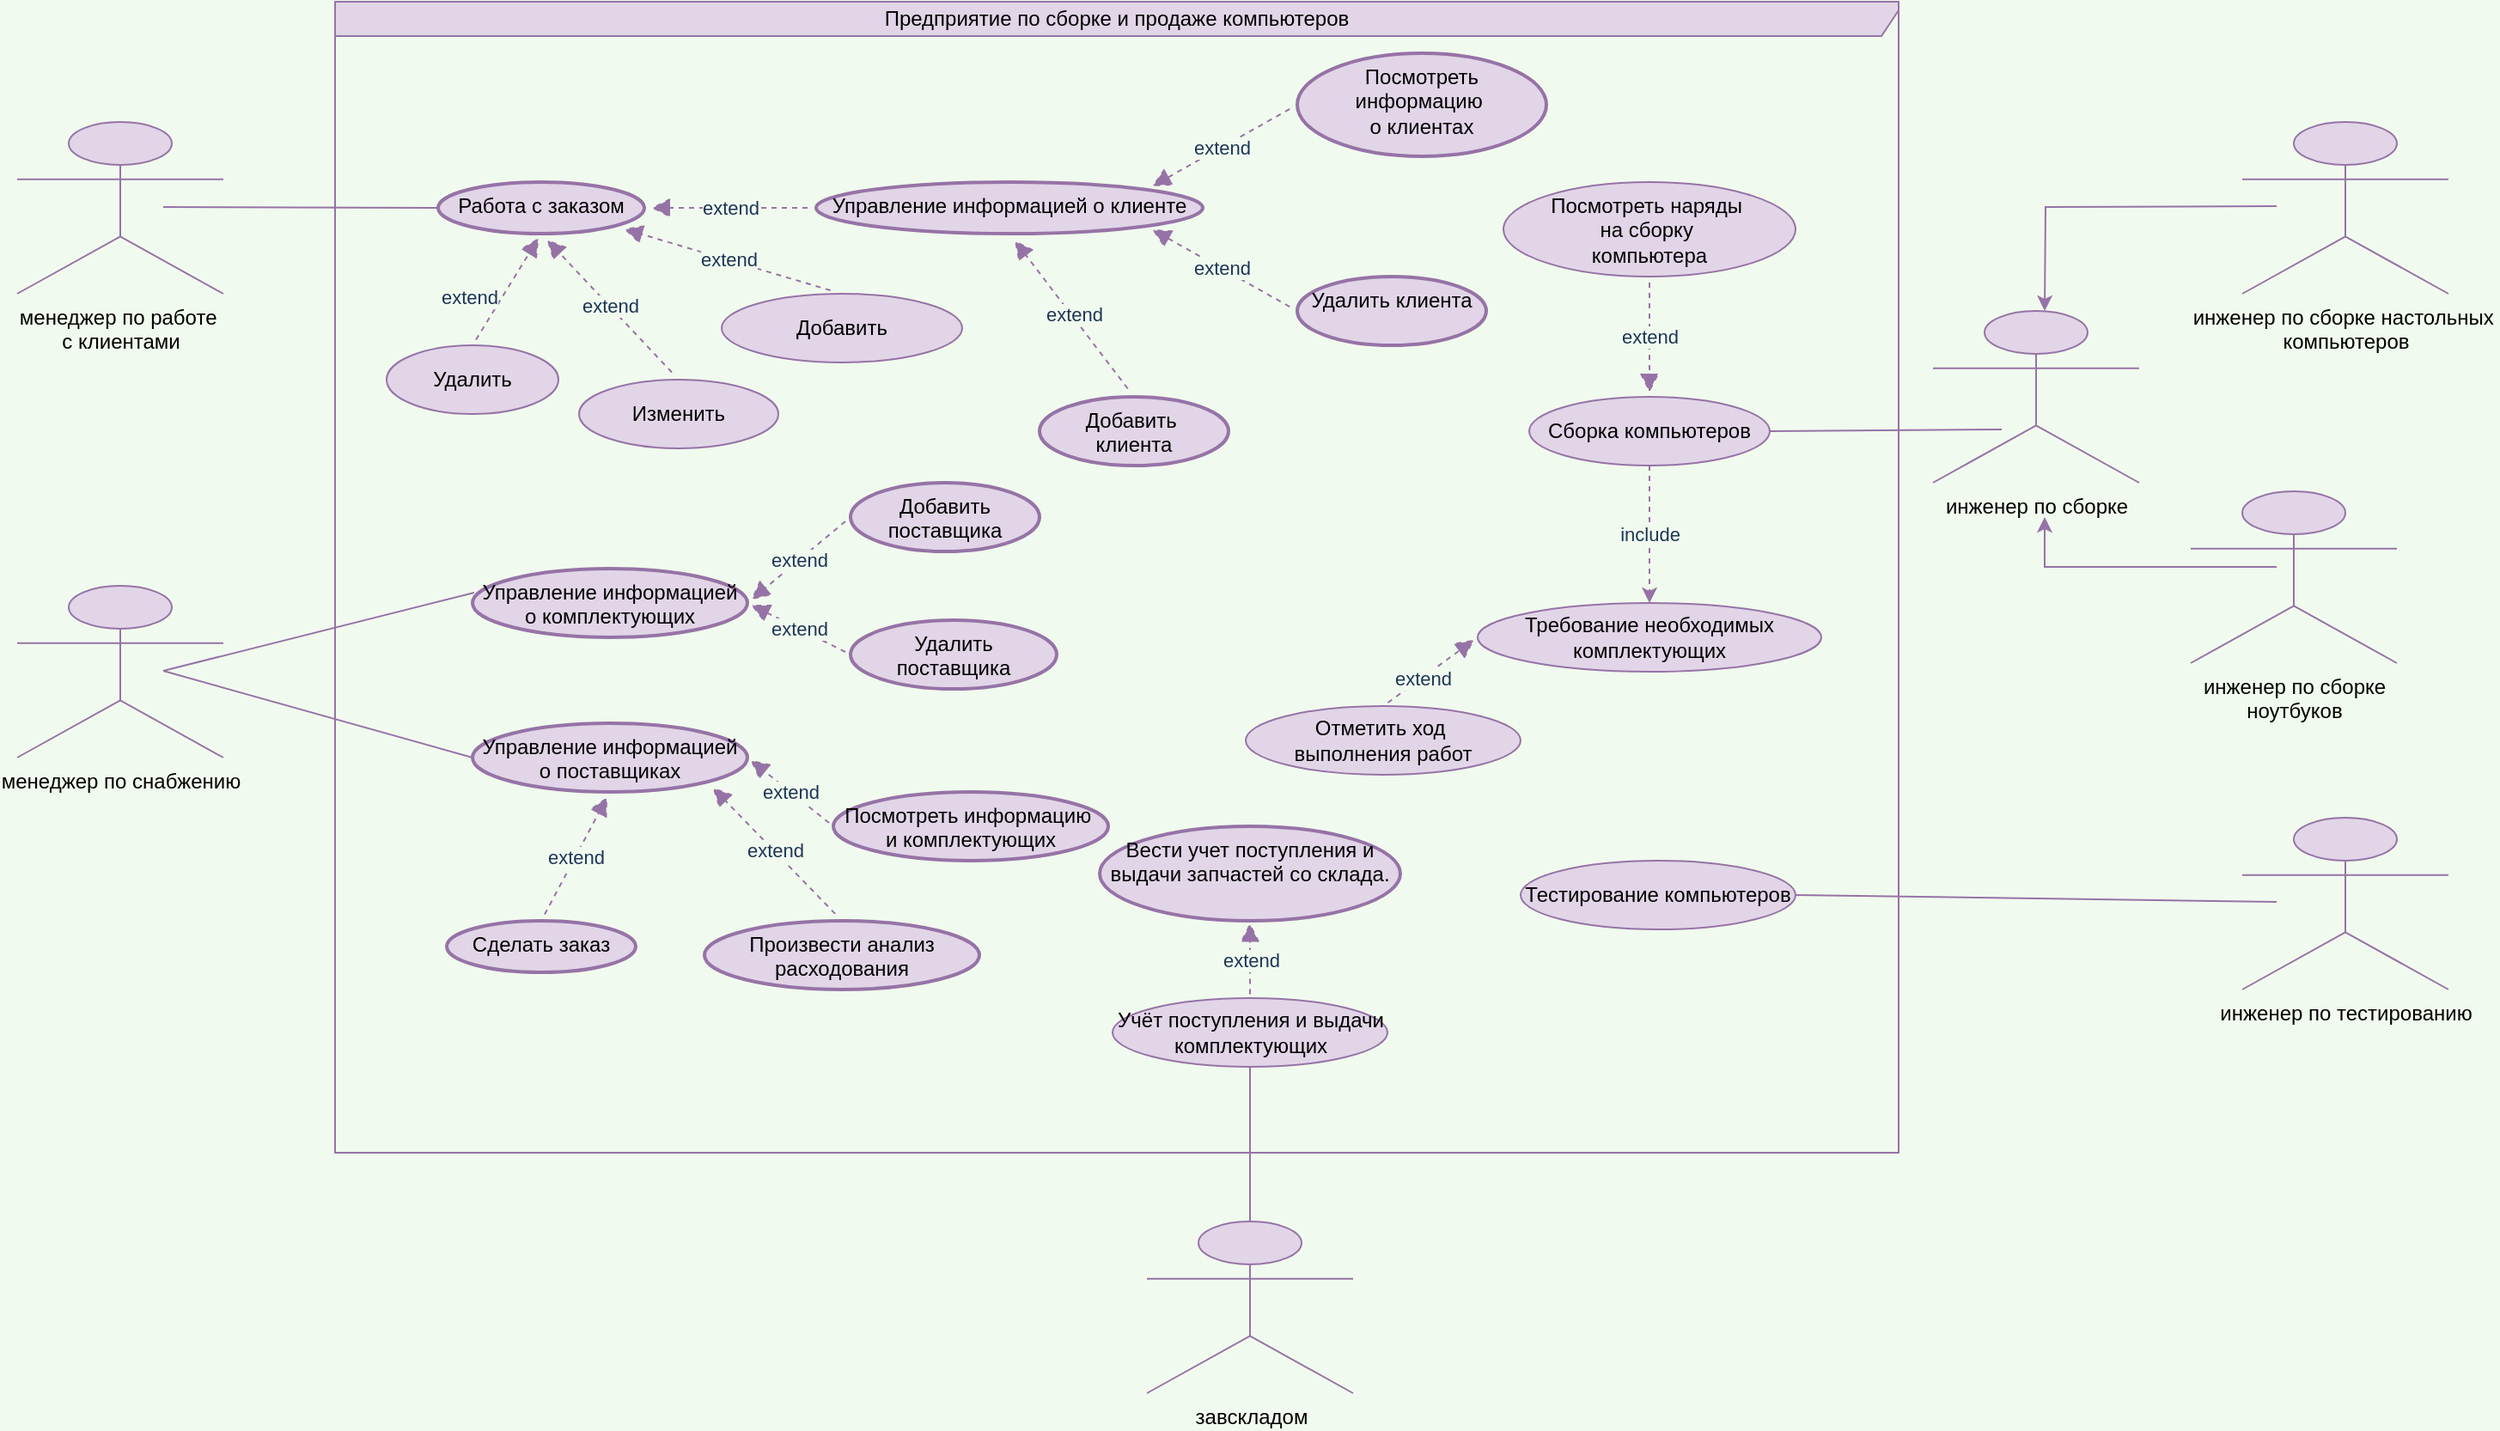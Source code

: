 <mxfile version="20.3.6" type="github">
  <diagram id="k5wyYjGERT3Cw6BcjE0S" name="Страница 1">
    <mxGraphModel dx="2475" dy="1418" grid="1" gridSize="10" guides="1" tooltips="1" connect="1" arrows="1" fold="1" page="1" pageScale="1" pageWidth="827" pageHeight="1169" background="#F1FAEE" math="0" shadow="0">
      <root>
        <mxCell id="0" />
        <mxCell id="1" parent="0" />
        <mxCell id="Izv4QbxVFtai4o18FziW-4" value="Работа с заказом" style="ellipse;whiteSpace=wrap;html=1;verticalAlign=top;strokeWidth=2;fillColor=#e1d5e7;strokeColor=#9673a6;rounded=0;" parent="1" vertex="1">
          <mxGeometry x="290" y="125" width="120" height="30" as="geometry" />
        </mxCell>
        <mxCell id="Izv4QbxVFtai4o18FziW-6" value="Управление информацией о клиенте" style="ellipse;whiteSpace=wrap;html=1;verticalAlign=top;strokeWidth=2;fillColor=#e1d5e7;strokeColor=#9673a6;rounded=0;" parent="1" vertex="1">
          <mxGeometry x="510" y="125" width="225" height="30" as="geometry" />
        </mxCell>
        <mxCell id="Izv4QbxVFtai4o18FziW-8" value="Управление информацией о поставщиках" style="ellipse;whiteSpace=wrap;html=1;verticalAlign=top;strokeWidth=2;fillColor=#e1d5e7;strokeColor=#9673a6;rounded=0;" parent="1" vertex="1">
          <mxGeometry x="310" y="440" width="160" height="40" as="geometry" />
        </mxCell>
        <mxCell id="Izv4QbxVFtai4o18FziW-10" value="Управление информацией о комплектующих" style="ellipse;whiteSpace=wrap;html=1;verticalAlign=top;strokeWidth=2;fillColor=#e1d5e7;strokeColor=#9673a6;rounded=0;" parent="1" vertex="1">
          <mxGeometry x="310" y="350" width="160" height="40" as="geometry" />
        </mxCell>
        <mxCell id="Izv4QbxVFtai4o18FziW-14" value="extend" style="shape=mxgraph.lean_mapping.manual_info_flow_edge;html=1;rounded=0;exitX=0;exitY=0.5;exitDx=0;exitDy=0;entryX=1;entryY=0.5;entryDx=0;entryDy=0;dashed=1;strokeColor=#9673a6;fontColor=#1D3557;labelBackgroundColor=#F1FAEE;fillColor=#e1d5e7;" parent="1" source="Izv4QbxVFtai4o18FziW-6" target="Izv4QbxVFtai4o18FziW-4" edge="1">
          <mxGeometry width="100" height="100" relative="1" as="geometry">
            <mxPoint x="364" y="145" as="sourcePoint" />
            <mxPoint x="464" y="45" as="targetPoint" />
          </mxGeometry>
        </mxCell>
        <mxCell id="Izv4QbxVFtai4o18FziW-15" value="" style="endArrow=none;html=1;rounded=0;entryX=0;entryY=0.5;entryDx=0;entryDy=0;exitX=1;exitY=0.495;exitDx=0;exitDy=0;exitPerimeter=0;strokeColor=#9673a6;fontColor=#1D3557;labelBackgroundColor=#F1FAEE;fillColor=#e1d5e7;" parent="1" target="Izv4QbxVFtai4o18FziW-4" edge="1">
          <mxGeometry width="50" height="50" relative="1" as="geometry">
            <mxPoint x="130" y="139.5" as="sourcePoint" />
            <mxPoint x="245" y="155" as="targetPoint" />
          </mxGeometry>
        </mxCell>
        <mxCell id="Izv4QbxVFtai4o18FziW-16" value="" style="endArrow=none;html=1;rounded=0;entryX=0;entryY=0.5;entryDx=0;entryDy=0;exitX=1;exitY=0.495;exitDx=0;exitDy=0;exitPerimeter=0;strokeColor=#9673a6;fontColor=#1D3557;labelBackgroundColor=#F1FAEE;fillColor=#e1d5e7;" parent="1" target="Izv4QbxVFtai4o18FziW-8" edge="1">
          <mxGeometry width="50" height="50" relative="1" as="geometry">
            <mxPoint x="130" y="409.5" as="sourcePoint" />
            <mxPoint x="270" y="300" as="targetPoint" />
          </mxGeometry>
        </mxCell>
        <mxCell id="Izv4QbxVFtai4o18FziW-17" value="" style="endArrow=none;html=1;rounded=0;exitX=1;exitY=0.495;exitDx=0;exitDy=0;exitPerimeter=0;entryX=0.006;entryY=0.35;entryDx=0;entryDy=0;entryPerimeter=0;strokeColor=#9673a6;fontColor=#1D3557;labelBackgroundColor=#F1FAEE;fillColor=#e1d5e7;" parent="1" target="Izv4QbxVFtai4o18FziW-10" edge="1">
          <mxGeometry width="50" height="50" relative="1" as="geometry">
            <mxPoint x="130" y="409.5" as="sourcePoint" />
            <mxPoint x="440" y="280" as="targetPoint" />
          </mxGeometry>
        </mxCell>
        <mxCell id="Izv4QbxVFtai4o18FziW-18" value="Учёт поступления и выдачи комплектующих" style="ellipse;whiteSpace=wrap;html=1;fillColor=#e1d5e7;strokeColor=#9673a6;rounded=0;" parent="1" vertex="1">
          <mxGeometry x="682.5" y="600" width="160" height="40" as="geometry" />
        </mxCell>
        <mxCell id="Izv4QbxVFtai4o18FziW-19" value="" style="endArrow=none;html=1;rounded=0;entryX=0.5;entryY=1;entryDx=0;entryDy=0;exitX=0.5;exitY=0;exitDx=0;exitDy=0;exitPerimeter=0;strokeColor=#9673a6;fontColor=#1D3557;labelBackgroundColor=#F1FAEE;fillColor=#e1d5e7;" parent="1" target="Izv4QbxVFtai4o18FziW-18" edge="1">
          <mxGeometry width="50" height="50" relative="1" as="geometry">
            <mxPoint x="762.5" y="730" as="sourcePoint" />
            <mxPoint x="270" y="570" as="targetPoint" />
          </mxGeometry>
        </mxCell>
        <mxCell id="Izv4QbxVFtai4o18FziW-25" value="" style="endArrow=classic;html=1;rounded=0;exitX=0;exitY=0.59;exitDx=0;exitDy=0;exitPerimeter=0;edgeStyle=orthogonalEdgeStyle;strokeColor=#9673a6;fontColor=#1D3557;labelBackgroundColor=#F1FAEE;fillColor=#e1d5e7;" parent="1" edge="1">
          <mxGeometry width="50" height="50" relative="1" as="geometry">
            <mxPoint x="1360" y="349.0" as="sourcePoint" />
            <mxPoint x="1225" y="320" as="targetPoint" />
            <Array as="points">
              <mxPoint x="1225" y="349" />
            </Array>
          </mxGeometry>
        </mxCell>
        <mxCell id="Izv4QbxVFtai4o18FziW-26" value="Сборка компьютеров" style="ellipse;whiteSpace=wrap;html=1;fillColor=#e1d5e7;strokeColor=#9673a6;rounded=0;" parent="1" vertex="1">
          <mxGeometry x="925" y="250" width="140" height="40" as="geometry" />
        </mxCell>
        <mxCell id="Izv4QbxVFtai4o18FziW-27" value="Требование необходимых комплектующих" style="ellipse;whiteSpace=wrap;html=1;fillColor=#e1d5e7;strokeColor=#9673a6;rounded=0;" parent="1" vertex="1">
          <mxGeometry x="895" y="370" width="200" height="40" as="geometry" />
        </mxCell>
        <mxCell id="Izv4QbxVFtai4o18FziW-28" value="Тестирование компьютеров" style="ellipse;whiteSpace=wrap;html=1;fillColor=#e1d5e7;strokeColor=#9673a6;rounded=0;" parent="1" vertex="1">
          <mxGeometry x="920" y="520" width="160" height="40" as="geometry" />
        </mxCell>
        <mxCell id="Izv4QbxVFtai4o18FziW-30" value="include" style="endArrow=classic;html=1;rounded=0;dashed=1;exitX=0.5;exitY=1;exitDx=0;exitDy=0;entryX=0.5;entryY=0;entryDx=0;entryDy=0;strokeColor=#9673a6;fontColor=#1D3557;labelBackgroundColor=#F1FAEE;fillColor=#e1d5e7;" parent="1" source="Izv4QbxVFtai4o18FziW-26" target="Izv4QbxVFtai4o18FziW-27" edge="1">
          <mxGeometry width="50" height="50" relative="1" as="geometry">
            <mxPoint x="770" y="400" as="sourcePoint" />
            <mxPoint x="820" y="350" as="targetPoint" />
          </mxGeometry>
        </mxCell>
        <mxCell id="Izv4QbxVFtai4o18FziW-31" value="" style="endArrow=none;html=1;rounded=0;exitX=1;exitY=0.5;exitDx=0;exitDy=0;strokeColor=#9673a6;fontColor=#1D3557;labelBackgroundColor=#F1FAEE;fillColor=#e1d5e7;" parent="1" source="Izv4QbxVFtai4o18FziW-26" edge="1">
          <mxGeometry width="50" height="50" relative="1" as="geometry">
            <mxPoint x="560" y="300" as="sourcePoint" />
            <mxPoint x="1200" y="269" as="targetPoint" />
          </mxGeometry>
        </mxCell>
        <mxCell id="Izv4QbxVFtai4o18FziW-32" value="" style="endArrow=none;html=1;rounded=0;entryX=1;entryY=0.5;entryDx=0;entryDy=0;exitX=0;exitY=0.59;exitDx=0;exitDy=0;exitPerimeter=0;strokeColor=#9673a6;fontColor=#1D3557;labelBackgroundColor=#F1FAEE;fillColor=#e1d5e7;" parent="1" target="Izv4QbxVFtai4o18FziW-28" edge="1">
          <mxGeometry width="50" height="50" relative="1" as="geometry">
            <mxPoint x="1360" y="544" as="sourcePoint" />
            <mxPoint x="890" y="545" as="targetPoint" />
          </mxGeometry>
        </mxCell>
        <mxCell id="Izv4QbxVFtai4o18FziW-45" value="Предприятие по сборке и продаже компьютеров" style="shape=umlFrame;whiteSpace=wrap;html=1;width=910;height=20;fillColor=#e1d5e7;strokeColor=#9673a6;rounded=0;" parent="1" vertex="1">
          <mxGeometry x="230" y="20" width="910" height="670" as="geometry" />
        </mxCell>
        <mxCell id="Izv4QbxVFtai4o18FziW-46" value="Добавить" style="ellipse;whiteSpace=wrap;html=1;fillColor=#e1d5e7;strokeColor=#9673a6;rounded=0;" parent="1" vertex="1">
          <mxGeometry x="455" y="190" width="140" height="40" as="geometry" />
        </mxCell>
        <mxCell id="Izv4QbxVFtai4o18FziW-47" value="Изменить" style="ellipse;whiteSpace=wrap;html=1;fillColor=#e1d5e7;strokeColor=#9673a6;rounded=0;" parent="1" vertex="1">
          <mxGeometry x="372" y="240" width="116" height="40" as="geometry" />
        </mxCell>
        <mxCell id="Izv4QbxVFtai4o18FziW-48" value="Удалить" style="ellipse;whiteSpace=wrap;html=1;fillColor=#e1d5e7;strokeColor=#9673a6;rounded=0;" parent="1" vertex="1">
          <mxGeometry x="260" y="220" width="100" height="40" as="geometry" />
        </mxCell>
        <mxCell id="Izv4QbxVFtai4o18FziW-49" value="extend" style="shape=mxgraph.lean_mapping.manual_info_flow_edge;html=1;rounded=0;exitX=0.5;exitY=0;exitDx=0;exitDy=0;entryX=1;entryY=1;entryDx=0;entryDy=0;dashed=1;strokeColor=#9673a6;fontColor=#1D3557;labelBackgroundColor=#F1FAEE;fillColor=#e1d5e7;" parent="1" source="Izv4QbxVFtai4o18FziW-46" target="Izv4QbxVFtai4o18FziW-4" edge="1">
          <mxGeometry width="100" height="100" relative="1" as="geometry">
            <mxPoint x="520" y="150" as="sourcePoint" />
            <mxPoint x="420" y="150" as="targetPoint" />
          </mxGeometry>
        </mxCell>
        <mxCell id="Izv4QbxVFtai4o18FziW-50" value="extend" style="shape=mxgraph.lean_mapping.manual_info_flow_edge;html=1;rounded=0;exitX=0.5;exitY=0;exitDx=0;exitDy=0;entryX=0.5;entryY=1;entryDx=0;entryDy=0;dashed=1;strokeColor=#9673a6;fontColor=#1D3557;labelBackgroundColor=#F1FAEE;fillColor=#e1d5e7;" parent="1" source="Izv4QbxVFtai4o18FziW-47" target="Izv4QbxVFtai4o18FziW-4" edge="1">
          <mxGeometry width="100" height="100" relative="1" as="geometry">
            <mxPoint x="530" y="160" as="sourcePoint" />
            <mxPoint x="430" y="160" as="targetPoint" />
          </mxGeometry>
        </mxCell>
        <mxCell id="Izv4QbxVFtai4o18FziW-51" value="extend" style="shape=mxgraph.lean_mapping.manual_info_flow_edge;html=1;rounded=0;exitX=0.5;exitY=0;exitDx=0;exitDy=0;entryX=0.5;entryY=1;entryDx=0;entryDy=0;dashed=1;strokeColor=#9673a6;fontColor=#1D3557;labelBackgroundColor=#F1FAEE;fillColor=#e1d5e7;" parent="1" source="Izv4QbxVFtai4o18FziW-48" target="Izv4QbxVFtai4o18FziW-4" edge="1">
          <mxGeometry x="-0.547" y="21" width="100" height="100" relative="1" as="geometry">
            <mxPoint x="390" y="190" as="sourcePoint" />
            <mxPoint x="290" y="190" as="targetPoint" />
            <Array as="points">
              <mxPoint x="340" y="190" />
            </Array>
            <mxPoint as="offset" />
          </mxGeometry>
        </mxCell>
        <mxCell id="Izv4QbxVFtai4o18FziW-52" value="Добавить &lt;br&gt;поставщика" style="ellipse;whiteSpace=wrap;html=1;verticalAlign=top;strokeWidth=2;fillColor=#e1d5e7;strokeColor=#9673a6;rounded=0;" parent="1" vertex="1">
          <mxGeometry x="530" y="300" width="110" height="40" as="geometry" />
        </mxCell>
        <mxCell id="Izv4QbxVFtai4o18FziW-53" value="Удалить&lt;br&gt;поставщика" style="ellipse;whiteSpace=wrap;html=1;verticalAlign=top;strokeWidth=2;fillColor=#e1d5e7;strokeColor=#9673a6;rounded=0;" parent="1" vertex="1">
          <mxGeometry x="530" y="380" width="120" height="40" as="geometry" />
        </mxCell>
        <mxCell id="Izv4QbxVFtai4o18FziW-54" value="Посмотреть информацию&amp;nbsp;&lt;br&gt;и комплектующих" style="ellipse;whiteSpace=wrap;html=1;verticalAlign=top;strokeWidth=2;fillColor=#e1d5e7;strokeColor=#9673a6;rounded=0;" parent="1" vertex="1">
          <mxGeometry x="520" y="480" width="160" height="40" as="geometry" />
        </mxCell>
        <mxCell id="Izv4QbxVFtai4o18FziW-55" value="Произвести анализ&lt;br&gt;расходования" style="ellipse;whiteSpace=wrap;html=1;verticalAlign=top;strokeWidth=2;fillColor=#e1d5e7;strokeColor=#9673a6;rounded=0;" parent="1" vertex="1">
          <mxGeometry x="445" y="555" width="160" height="40" as="geometry" />
        </mxCell>
        <mxCell id="Izv4QbxVFtai4o18FziW-56" value="Сделать заказ" style="ellipse;whiteSpace=wrap;html=1;verticalAlign=top;strokeWidth=2;fillColor=#e1d5e7;strokeColor=#9673a6;rounded=0;" parent="1" vertex="1">
          <mxGeometry x="295" y="555" width="110" height="30" as="geometry" />
        </mxCell>
        <mxCell id="Izv4QbxVFtai4o18FziW-57" value="extend" style="shape=mxgraph.lean_mapping.manual_info_flow_edge;html=1;rounded=0;exitX=0;exitY=0.5;exitDx=0;exitDy=0;entryX=1;entryY=0.5;entryDx=0;entryDy=0;dashed=1;strokeColor=#9673a6;fontColor=#1D3557;labelBackgroundColor=#F1FAEE;fillColor=#e1d5e7;" parent="1" source="Izv4QbxVFtai4o18FziW-53" target="Izv4QbxVFtai4o18FziW-10" edge="1">
          <mxGeometry width="100" height="100" relative="1" as="geometry">
            <mxPoint x="535" y="399.47" as="sourcePoint" />
            <mxPoint x="435" y="399.47" as="targetPoint" />
          </mxGeometry>
        </mxCell>
        <mxCell id="Izv4QbxVFtai4o18FziW-58" value="extend" style="shape=mxgraph.lean_mapping.manual_info_flow_edge;html=1;rounded=0;exitX=0;exitY=0.5;exitDx=0;exitDy=0;entryX=1;entryY=0.5;entryDx=0;entryDy=0;dashed=1;strokeColor=#9673a6;fontColor=#1D3557;labelBackgroundColor=#F1FAEE;fillColor=#e1d5e7;" parent="1" source="Izv4QbxVFtai4o18FziW-52" target="Izv4QbxVFtai4o18FziW-10" edge="1">
          <mxGeometry width="100" height="100" relative="1" as="geometry">
            <mxPoint x="520" y="334.47" as="sourcePoint" />
            <mxPoint x="420" y="334.47" as="targetPoint" />
          </mxGeometry>
        </mxCell>
        <mxCell id="Izv4QbxVFtai4o18FziW-59" value="extend" style="shape=mxgraph.lean_mapping.manual_info_flow_edge;html=1;rounded=0;exitX=0.5;exitY=0;exitDx=0;exitDy=0;entryX=0.5;entryY=1;entryDx=0;entryDy=0;dashed=1;strokeColor=#9673a6;fontColor=#1D3557;labelBackgroundColor=#F1FAEE;fillColor=#e1d5e7;" parent="1" source="Izv4QbxVFtai4o18FziW-56" target="Izv4QbxVFtai4o18FziW-8" edge="1">
          <mxGeometry width="100" height="100" relative="1" as="geometry">
            <mxPoint x="440" y="518.95" as="sourcePoint" />
            <mxPoint x="340" y="518.95" as="targetPoint" />
          </mxGeometry>
        </mxCell>
        <mxCell id="Izv4QbxVFtai4o18FziW-60" value="extend" style="shape=mxgraph.lean_mapping.manual_info_flow_edge;html=1;rounded=0;exitX=0.5;exitY=0;exitDx=0;exitDy=0;entryX=1;entryY=1;entryDx=0;entryDy=0;dashed=1;strokeColor=#9673a6;fontColor=#1D3557;labelBackgroundColor=#F1FAEE;fillColor=#e1d5e7;" parent="1" source="Izv4QbxVFtai4o18FziW-55" target="Izv4QbxVFtai4o18FziW-8" edge="1">
          <mxGeometry width="100" height="100" relative="1" as="geometry">
            <mxPoint x="505" y="518.95" as="sourcePoint" />
            <mxPoint x="405" y="518.95" as="targetPoint" />
          </mxGeometry>
        </mxCell>
        <mxCell id="Izv4QbxVFtai4o18FziW-61" value="extend" style="shape=mxgraph.lean_mapping.manual_info_flow_edge;html=1;rounded=0;exitX=0;exitY=0.5;exitDx=0;exitDy=0;entryX=1;entryY=0.5;entryDx=0;entryDy=0;dashed=1;strokeColor=#9673a6;fontColor=#1D3557;labelBackgroundColor=#F1FAEE;fillColor=#e1d5e7;" parent="1" source="Izv4QbxVFtai4o18FziW-54" target="Izv4QbxVFtai4o18FziW-8" edge="1">
          <mxGeometry width="100" height="100" relative="1" as="geometry">
            <mxPoint x="480" y="510" as="sourcePoint" />
            <mxPoint x="380" y="510" as="targetPoint" />
          </mxGeometry>
        </mxCell>
        <mxCell id="Izv4QbxVFtai4o18FziW-63" value="" style="endArrow=classic;html=1;rounded=0;exitX=0;exitY=0.59;exitDx=0;exitDy=0;exitPerimeter=0;entryX=0.5;entryY=0;entryDx=0;entryDy=0;entryPerimeter=0;edgeStyle=orthogonalEdgeStyle;strokeColor=#9673a6;fontColor=#1D3557;labelBackgroundColor=#F1FAEE;fillColor=#e1d5e7;" parent="1" edge="1">
          <mxGeometry width="50" height="50" relative="1" as="geometry">
            <mxPoint x="1360" y="139.0" as="sourcePoint" />
            <mxPoint x="1225" y="200.0" as="targetPoint" />
          </mxGeometry>
        </mxCell>
        <mxCell id="Izv4QbxVFtai4o18FziW-64" value="Посмотреть наряды&amp;nbsp;&lt;br&gt;на сборку&amp;nbsp;&lt;br&gt;компьютера" style="ellipse;whiteSpace=wrap;html=1;fillColor=#e1d5e7;strokeColor=#9673a6;rounded=0;" parent="1" vertex="1">
          <mxGeometry x="910" y="125" width="170" height="55" as="geometry" />
        </mxCell>
        <mxCell id="Izv4QbxVFtai4o18FziW-65" value="extend" style="shape=mxgraph.lean_mapping.manual_info_flow_edge;html=1;rounded=0;exitX=0.5;exitY=1;exitDx=0;exitDy=0;entryX=0.5;entryY=0;entryDx=0;entryDy=0;dashed=1;strokeColor=#9673a6;fontColor=#1D3557;labelBackgroundColor=#F1FAEE;fillColor=#e1d5e7;" parent="1" source="Izv4QbxVFtai4o18FziW-64" target="Izv4QbxVFtai4o18FziW-26" edge="1">
          <mxGeometry width="100" height="100" relative="1" as="geometry">
            <mxPoint x="990" y="218.95" as="sourcePoint" />
            <mxPoint x="890" y="218.95" as="targetPoint" />
          </mxGeometry>
        </mxCell>
        <mxCell id="Izv4QbxVFtai4o18FziW-66" value="Отметить ход&amp;nbsp;&lt;br&gt;выполнения работ" style="ellipse;whiteSpace=wrap;html=1;fillColor=#e1d5e7;strokeColor=#9673a6;rounded=0;" parent="1" vertex="1">
          <mxGeometry x="760" y="430" width="160" height="40" as="geometry" />
        </mxCell>
        <mxCell id="Izv4QbxVFtai4o18FziW-67" value="extend" style="shape=mxgraph.lean_mapping.manual_info_flow_edge;html=1;rounded=0;exitX=0.5;exitY=0;exitDx=0;exitDy=0;entryX=0;entryY=0.5;entryDx=0;entryDy=0;dashed=1;strokeColor=#9673a6;fontColor=#1D3557;labelBackgroundColor=#F1FAEE;fillColor=#e1d5e7;" parent="1" source="Izv4QbxVFtai4o18FziW-66" target="Izv4QbxVFtai4o18FziW-27" edge="1">
          <mxGeometry x="-0.143" width="100" height="100" relative="1" as="geometry">
            <mxPoint x="870" y="320" as="sourcePoint" />
            <mxPoint x="870" y="390" as="targetPoint" />
            <mxPoint y="1" as="offset" />
          </mxGeometry>
        </mxCell>
        <mxCell id="Izv4QbxVFtai4o18FziW-68" value="Добавить&amp;nbsp;&lt;br&gt;клиента" style="ellipse;whiteSpace=wrap;html=1;verticalAlign=top;strokeWidth=2;fillColor=#e1d5e7;strokeColor=#9673a6;rounded=0;" parent="1" vertex="1">
          <mxGeometry x="640" y="250" width="110" height="40" as="geometry" />
        </mxCell>
        <mxCell id="Izv4QbxVFtai4o18FziW-69" value="Удалить клиента" style="ellipse;whiteSpace=wrap;html=1;verticalAlign=top;strokeWidth=2;fillColor=#e1d5e7;strokeColor=#9673a6;rounded=0;" parent="1" vertex="1">
          <mxGeometry x="790" y="180" width="110" height="40" as="geometry" />
        </mxCell>
        <mxCell id="Izv4QbxVFtai4o18FziW-70" value="Посмотреть&lt;br&gt;информацию&amp;nbsp;&lt;br&gt;о клиентах" style="ellipse;whiteSpace=wrap;html=1;verticalAlign=top;strokeWidth=2;fillColor=#e1d5e7;strokeColor=#9673a6;rounded=0;" parent="1" vertex="1">
          <mxGeometry x="790" y="50" width="145" height="60" as="geometry" />
        </mxCell>
        <mxCell id="Izv4QbxVFtai4o18FziW-71" value="extend" style="shape=mxgraph.lean_mapping.manual_info_flow_edge;html=1;rounded=0;exitX=0.5;exitY=0;exitDx=0;exitDy=0;entryX=0.5;entryY=1;entryDx=0;entryDy=0;dashed=1;strokeColor=#9673a6;fontColor=#1D3557;labelBackgroundColor=#F1FAEE;fillColor=#e1d5e7;" parent="1" source="Izv4QbxVFtai4o18FziW-68" target="Izv4QbxVFtai4o18FziW-6" edge="1">
          <mxGeometry width="100" height="100" relative="1" as="geometry">
            <mxPoint x="680" y="190" as="sourcePoint" />
            <mxPoint x="580" y="190" as="targetPoint" />
            <mxPoint x="1" as="offset" />
          </mxGeometry>
        </mxCell>
        <mxCell id="Izv4QbxVFtai4o18FziW-72" value="extend" style="shape=mxgraph.lean_mapping.manual_info_flow_edge;html=1;rounded=0;exitX=0;exitY=0.5;exitDx=0;exitDy=0;entryX=1;entryY=1;entryDx=0;entryDy=0;dashed=1;strokeColor=#9673a6;fontColor=#1D3557;labelBackgroundColor=#F1FAEE;fillColor=#e1d5e7;" parent="1" source="Izv4QbxVFtai4o18FziW-69" target="Izv4QbxVFtai4o18FziW-6" edge="1">
          <mxGeometry width="100" height="100" relative="1" as="geometry">
            <mxPoint x="710" y="180" as="sourcePoint" />
            <mxPoint x="610" y="180" as="targetPoint" />
          </mxGeometry>
        </mxCell>
        <mxCell id="Izv4QbxVFtai4o18FziW-73" value="extend" style="shape=mxgraph.lean_mapping.manual_info_flow_edge;html=1;rounded=0;exitX=0;exitY=0.5;exitDx=0;exitDy=0;entryX=1;entryY=0;entryDx=0;entryDy=0;dashed=1;strokeColor=#9673a6;fontColor=#1D3557;labelBackgroundColor=#F1FAEE;fillColor=#e1d5e7;" parent="1" source="Izv4QbxVFtai4o18FziW-70" target="Izv4QbxVFtai4o18FziW-6" edge="1">
          <mxGeometry width="100" height="100" relative="1" as="geometry">
            <mxPoint x="710" y="90" as="sourcePoint" />
            <mxPoint x="610" y="90" as="targetPoint" />
          </mxGeometry>
        </mxCell>
        <mxCell id="Izv4QbxVFtai4o18FziW-74" value="Вести учет поступления и выдачи запчастей со склада." style="ellipse;whiteSpace=wrap;html=1;verticalAlign=top;strokeWidth=2;fillColor=#e1d5e7;strokeColor=#9673a6;rounded=0;" parent="1" vertex="1">
          <mxGeometry x="675" y="500" width="175" height="55" as="geometry" />
        </mxCell>
        <mxCell id="Izv4QbxVFtai4o18FziW-75" value="extend" style="shape=mxgraph.lean_mapping.manual_info_flow_edge;html=1;rounded=0;exitX=0.5;exitY=0;exitDx=0;exitDy=0;entryX=0.5;entryY=1;entryDx=0;entryDy=0;dashed=1;strokeColor=#9673a6;fontColor=#1D3557;labelBackgroundColor=#F1FAEE;fillColor=#e1d5e7;" parent="1" source="Izv4QbxVFtai4o18FziW-18" target="Izv4QbxVFtai4o18FziW-74" edge="1">
          <mxGeometry width="100" height="100" relative="1" as="geometry">
            <mxPoint x="675" y="595" as="sourcePoint" />
            <mxPoint x="596.569" y="514.142" as="targetPoint" />
          </mxGeometry>
        </mxCell>
        <mxCell id="CZSUTG13Vi9zf-W0xeRp-2" value="менеджер по работе&amp;nbsp;&lt;br&gt;с клиентами" style="shape=umlActor;verticalLabelPosition=bottom;verticalAlign=top;html=1;outlineConnect=0;fillColor=#e1d5e7;strokeColor=#9673a6;" vertex="1" parent="1">
          <mxGeometry x="45" y="90" width="120" height="100" as="geometry" />
        </mxCell>
        <mxCell id="CZSUTG13Vi9zf-W0xeRp-11" value="менеджер по снабжению" style="shape=umlActor;verticalLabelPosition=bottom;verticalAlign=top;html=1;outlineConnect=0;fillColor=#e1d5e7;strokeColor=#9673a6;" vertex="1" parent="1">
          <mxGeometry x="45" y="360" width="120" height="100" as="geometry" />
        </mxCell>
        <mxCell id="CZSUTG13Vi9zf-W0xeRp-12" value="инженер по сборке" style="shape=umlActor;verticalLabelPosition=bottom;verticalAlign=top;html=1;outlineConnect=0;fillColor=#e1d5e7;strokeColor=#9673a6;" vertex="1" parent="1">
          <mxGeometry x="1160" y="200" width="120" height="100" as="geometry" />
        </mxCell>
        <mxCell id="CZSUTG13Vi9zf-W0xeRp-13" value="инженер по сборке&lt;br&gt;ноутбуков" style="shape=umlActor;verticalLabelPosition=bottom;verticalAlign=top;html=1;outlineConnect=0;fillColor=#e1d5e7;strokeColor=#9673a6;" vertex="1" parent="1">
          <mxGeometry x="1310" y="305" width="120" height="100" as="geometry" />
        </mxCell>
        <mxCell id="CZSUTG13Vi9zf-W0xeRp-14" value="инженер по тестированию" style="shape=umlActor;verticalLabelPosition=bottom;verticalAlign=top;html=1;outlineConnect=0;fillColor=#e1d5e7;strokeColor=#9673a6;" vertex="1" parent="1">
          <mxGeometry x="1340" y="495" width="120" height="100" as="geometry" />
        </mxCell>
        <mxCell id="CZSUTG13Vi9zf-W0xeRp-15" value="инженер по сборке настольных&amp;nbsp;&lt;br&gt;компьютеров" style="shape=umlActor;verticalLabelPosition=bottom;verticalAlign=top;html=1;outlineConnect=0;fillColor=#e1d5e7;strokeColor=#9673a6;" vertex="1" parent="1">
          <mxGeometry x="1340" y="90" width="120" height="100" as="geometry" />
        </mxCell>
        <mxCell id="CZSUTG13Vi9zf-W0xeRp-16" value="завскладом" style="shape=umlActor;verticalLabelPosition=bottom;verticalAlign=top;html=1;outlineConnect=0;fillColor=#e1d5e7;strokeColor=#9673a6;" vertex="1" parent="1">
          <mxGeometry x="702.5" y="730" width="120" height="100" as="geometry" />
        </mxCell>
      </root>
    </mxGraphModel>
  </diagram>
</mxfile>